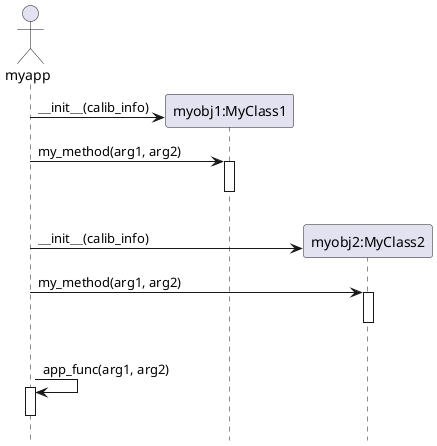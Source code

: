 @startuml

hide footbox

actor myapp
participant "myobj1:MyClass1"
participant "myobj2:MyClass2"

create "myobj1:MyClass1"
myapp -> "myobj1:MyClass1": ＿init＿(calib_info)
myapp -> "myobj1:MyClass1": my_method(arg1, arg2)
activate "myobj1:MyClass1"
deactivate "myobj1:MyClass1"
|||

create "myobj2:MyClass2"
myapp -> "myobj2:MyClass2": ＿init＿(calib_info)
myapp -> "myobj2:MyClass2": my_method(arg1, arg2)
activate "myobj2:MyClass2"
deactivate "myobj2:MyClass2"
|||

myapp -> myapp: app_func(arg1, arg2)
activate myapp
deactivate myapp

@enduml